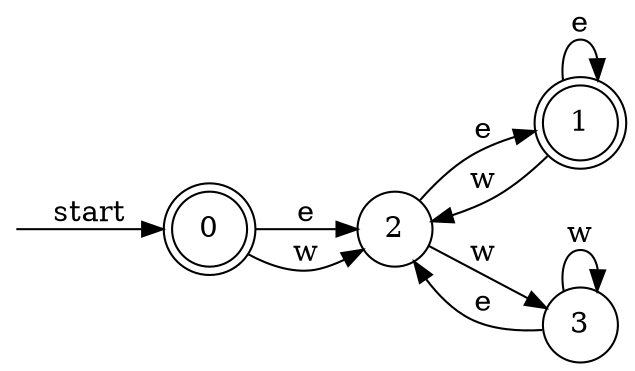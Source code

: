 digraph dfa {
    rankdir = LR;
    node [shape = doublecircle];    __start [style = invis, shape = point];
    __start -> "0" [ label = "start" ];
    node [shape = doublecircle]; "0" "1"
    node [shape = circle];
    "0" -> "2" [ label = "e" ];
    "0" -> "2" [ label = "w" ];
    "2" -> "1" [ label = "e" ];
    "2" -> "3" [ label = "w" ];
    "1" -> "1" [ label = "e" ];
    "1" -> "2" [ label = "w" ];
    "3" -> "2" [ label = "e" ];
    "3" -> "3" [ label = "w" ];
}
